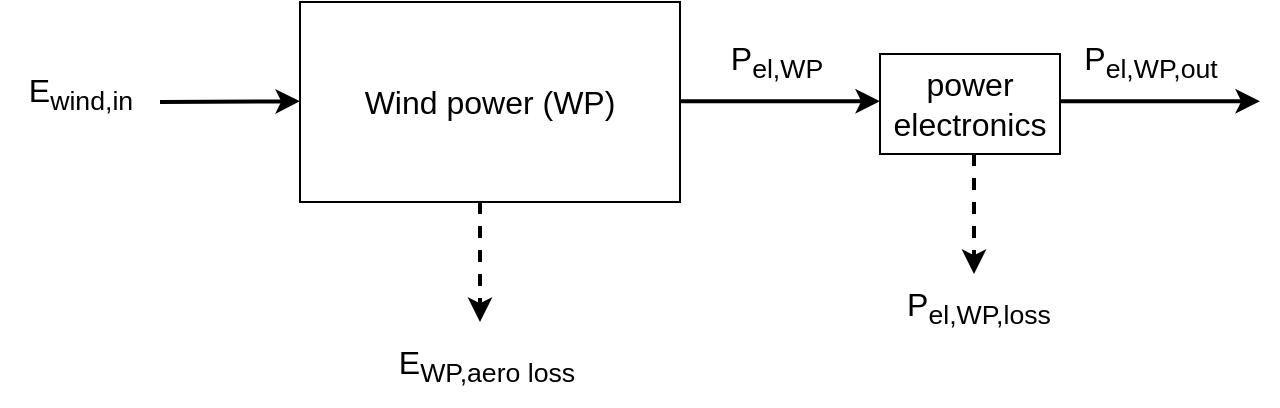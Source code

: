 <mxfile version="20.3.0" type="device"><diagram id="kJes-hOu5LFb9hqr-LKq" name="Seite-1"><mxGraphModel dx="981" dy="603" grid="1" gridSize="10" guides="1" tooltips="1" connect="1" arrows="1" fold="1" page="1" pageScale="1" pageWidth="827" pageHeight="1169" math="0" shadow="0"><root><mxCell id="0"/><mxCell id="1" parent="0"/><mxCell id="wZrfAmfpHfwwoAlyTFxW-8" value="" style="endArrow=classic;html=1;rounded=0;fontSize=16;strokeWidth=2;dashed=1;" parent="1" edge="1"><mxGeometry width="50" height="50" relative="1" as="geometry"><mxPoint x="310" y="180" as="sourcePoint"/><mxPoint x="310" y="240" as="targetPoint"/></mxGeometry></mxCell><mxCell id="wZrfAmfpHfwwoAlyTFxW-11" value="E&lt;sub&gt;WP,aero loss&lt;/sub&gt;" style="text;html=1;align=center;verticalAlign=middle;resizable=0;points=[];autosize=1;strokeColor=none;fillColor=none;fontSize=16;" parent="1" vertex="1"><mxGeometry x="258" y="242" width="110" height="40" as="geometry"/></mxCell><mxCell id="wZrfAmfpHfwwoAlyTFxW-1" value="&lt;font style=&quot;font-size: 16px;&quot;&gt;Wind power (WP)&lt;/font&gt;" style="rounded=0;whiteSpace=wrap;html=1;" parent="1" vertex="1"><mxGeometry x="220" y="80" width="190" height="100" as="geometry"/></mxCell><mxCell id="nndo75246W4I8ii-i4aM-1" value="" style="endArrow=classic;html=1;rounded=0;fontSize=16;strokeWidth=2;" parent="1" edge="1"><mxGeometry width="50" height="50" relative="1" as="geometry"><mxPoint x="150" y="130" as="sourcePoint"/><mxPoint x="220" y="129.66" as="targetPoint"/></mxGeometry></mxCell><mxCell id="nndo75246W4I8ii-i4aM-2" value="E&lt;sub&gt;wind,in&lt;/sub&gt;" style="text;html=1;align=center;verticalAlign=middle;resizable=0;points=[];autosize=1;strokeColor=none;fillColor=none;fontSize=16;" parent="1" vertex="1"><mxGeometry x="70" y="106" width="80" height="40" as="geometry"/></mxCell><mxCell id="QZWtPjQpHV4HEUN3Idu0-1" value="" style="endArrow=classic;html=1;rounded=0;fontSize=16;strokeWidth=2;" parent="1" edge="1"><mxGeometry width="50" height="50" relative="1" as="geometry"><mxPoint x="410" y="129.66" as="sourcePoint"/><mxPoint x="510" y="129.66" as="targetPoint"/></mxGeometry></mxCell><mxCell id="QZWtPjQpHV4HEUN3Idu0-2" value="P&lt;sub&gt;el,WP&lt;/sub&gt;" style="text;html=1;align=center;verticalAlign=middle;resizable=0;points=[];autosize=1;strokeColor=none;fillColor=none;fontSize=16;" parent="1" vertex="1"><mxGeometry x="423" y="90" width="70" height="40" as="geometry"/></mxCell><mxCell id="QZWtPjQpHV4HEUN3Idu0-3" value="&lt;span style=&quot;font-size: 16px;&quot;&gt;power electronics&lt;/span&gt;" style="rounded=0;whiteSpace=wrap;html=1;" parent="1" vertex="1"><mxGeometry x="510" y="106" width="90" height="50" as="geometry"/></mxCell><mxCell id="QZWtPjQpHV4HEUN3Idu0-4" value="" style="endArrow=classic;html=1;rounded=0;fontSize=16;strokeWidth=2;" parent="1" edge="1"><mxGeometry width="50" height="50" relative="1" as="geometry"><mxPoint x="600" y="129.66" as="sourcePoint"/><mxPoint x="700" y="129.66" as="targetPoint"/></mxGeometry></mxCell><mxCell id="QZWtPjQpHV4HEUN3Idu0-5" value="P&lt;sub&gt;el,WP,out&lt;/sub&gt;" style="text;html=1;align=center;verticalAlign=middle;resizable=0;points=[];autosize=1;strokeColor=none;fillColor=none;fontSize=16;" parent="1" vertex="1"><mxGeometry x="600" y="90" width="90" height="40" as="geometry"/></mxCell><mxCell id="QZWtPjQpHV4HEUN3Idu0-6" value="" style="endArrow=classic;html=1;rounded=0;fontSize=16;strokeWidth=2;dashed=1;" parent="1" edge="1"><mxGeometry width="50" height="50" relative="1" as="geometry"><mxPoint x="557" y="156" as="sourcePoint"/><mxPoint x="557" y="216" as="targetPoint"/></mxGeometry></mxCell><mxCell id="QZWtPjQpHV4HEUN3Idu0-7" value="P&lt;sub&gt;el,WP,loss&lt;/sub&gt;" style="text;html=1;align=center;verticalAlign=middle;resizable=0;points=[];autosize=1;strokeColor=none;fillColor=none;fontSize=16;" parent="1" vertex="1"><mxGeometry x="509" y="213" width="100" height="40" as="geometry"/></mxCell></root></mxGraphModel></diagram></mxfile>